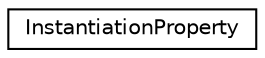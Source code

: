 digraph "Graphical Class Hierarchy"
{
 // INTERACTIVE_SVG=YES
  edge [fontname="Helvetica",fontsize="10",labelfontname="Helvetica",labelfontsize="10"];
  node [fontname="Helvetica",fontsize="10",shape=record];
  rankdir="LR";
  Node1 [label="InstantiationProperty",height=0.2,width=0.4,color="black", fillcolor="white", style="filled",URL="$class_instantiation_property.html",tooltip="class openscaPARSER_API InstantiationProperty "];
}
